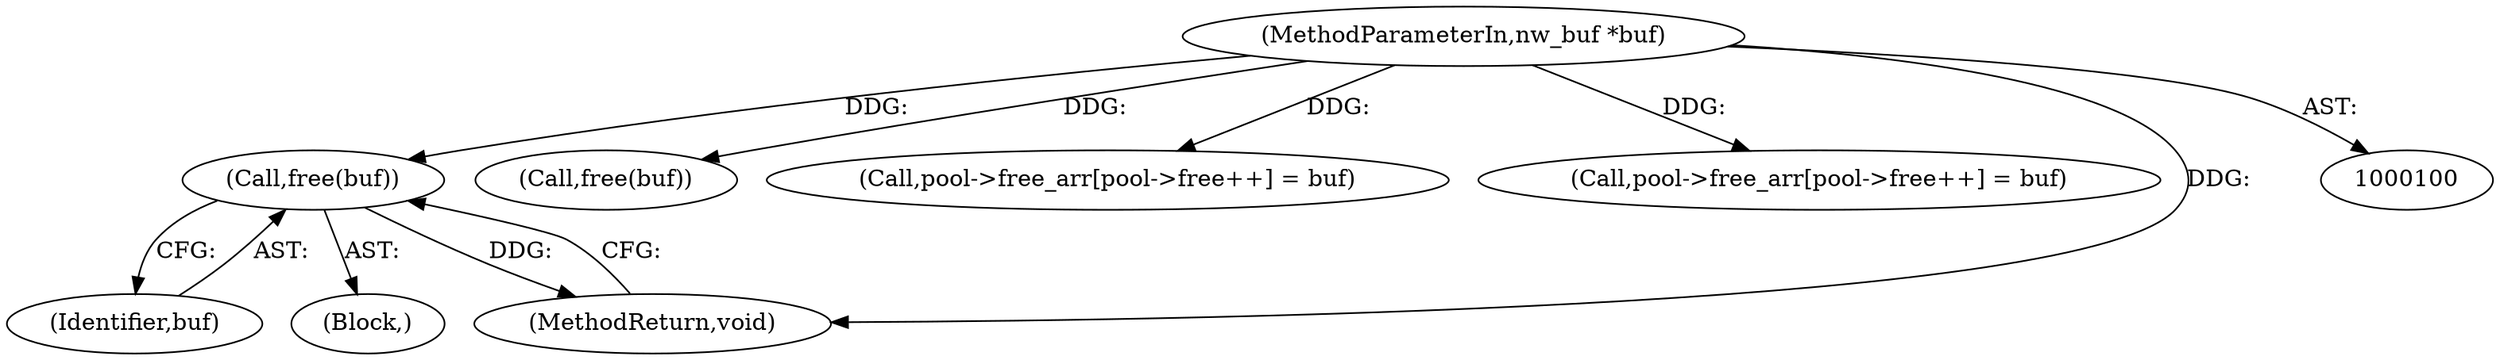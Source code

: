 digraph "0_viabtc_exchange_server_4a7c27bfe98f409623d4d857894d017ff0672cc9#diff-515c81af848352583bff286d6224875f@API" {
"1000175" [label="(Call,free(buf))"];
"1000102" [label="(MethodParameterIn,nw_buf *buf)"];
"1000179" [label="(Call,free(buf))"];
"1000176" [label="(Identifier,buf)"];
"1000175" [label="(Call,free(buf))"];
"1000174" [label="(Block,)"];
"1000113" [label="(Call,pool->free_arr[pool->free++] = buf)"];
"1000163" [label="(Call,pool->free_arr[pool->free++] = buf)"];
"1000102" [label="(MethodParameterIn,nw_buf *buf)"];
"1000181" [label="(MethodReturn,void)"];
"1000175" -> "1000174"  [label="AST: "];
"1000175" -> "1000176"  [label="CFG: "];
"1000176" -> "1000175"  [label="AST: "];
"1000181" -> "1000175"  [label="CFG: "];
"1000175" -> "1000181"  [label="DDG: "];
"1000102" -> "1000175"  [label="DDG: "];
"1000102" -> "1000100"  [label="AST: "];
"1000102" -> "1000181"  [label="DDG: "];
"1000102" -> "1000113"  [label="DDG: "];
"1000102" -> "1000163"  [label="DDG: "];
"1000102" -> "1000179"  [label="DDG: "];
}
